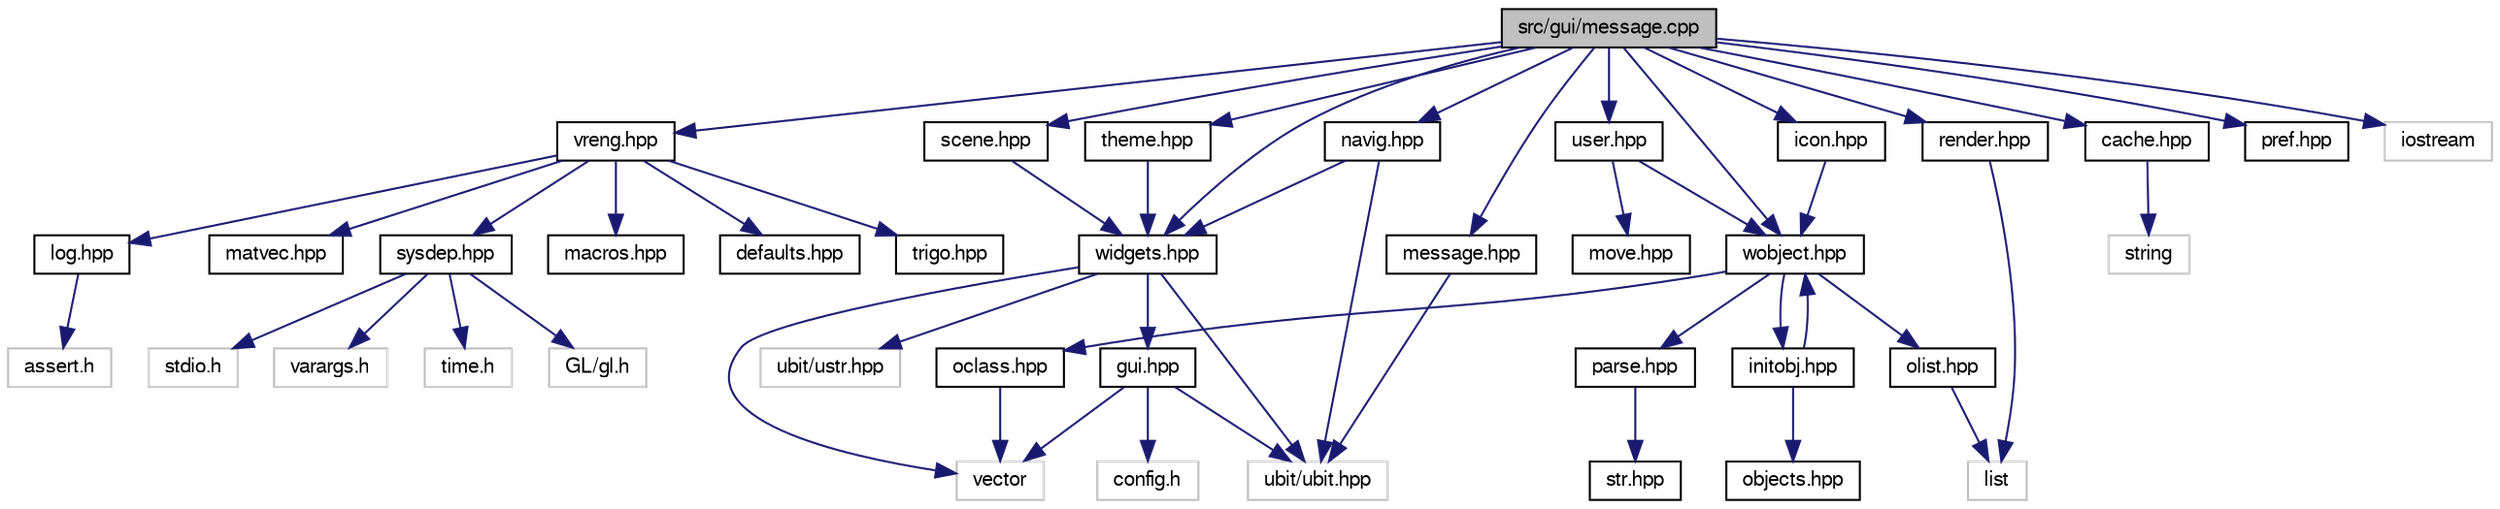 digraph "src/gui/message.cpp"
{
 // LATEX_PDF_SIZE
  bgcolor="transparent";
  edge [fontname="FreeSans",fontsize="10",labelfontname="FreeSans",labelfontsize="10"];
  node [fontname="FreeSans",fontsize="10",shape=record];
  Node1 [label="src/gui/message.cpp",height=0.2,width=0.4,color="black", fillcolor="grey75", style="filled", fontcolor="black",tooltip=" "];
  Node1 -> Node2 [color="midnightblue",fontsize="10",style="solid",fontname="FreeSans"];
  Node2 [label="vreng.hpp",height=0.2,width=0.4,color="black",URL="$a00143.html",tooltip=" "];
  Node2 -> Node3 [color="midnightblue",fontsize="10",style="solid",fontname="FreeSans"];
  Node3 [label="sysdep.hpp",height=0.2,width=0.4,color="black",URL="$a00182.html",tooltip=" "];
  Node3 -> Node4 [color="midnightblue",fontsize="10",style="solid",fontname="FreeSans"];
  Node4 [label="stdio.h",height=0.2,width=0.4,color="grey75",tooltip=" "];
  Node3 -> Node5 [color="midnightblue",fontsize="10",style="solid",fontname="FreeSans"];
  Node5 [label="varargs.h",height=0.2,width=0.4,color="grey75",tooltip=" "];
  Node3 -> Node6 [color="midnightblue",fontsize="10",style="solid",fontname="FreeSans"];
  Node6 [label="time.h",height=0.2,width=0.4,color="grey75",tooltip=" "];
  Node3 -> Node7 [color="midnightblue",fontsize="10",style="solid",fontname="FreeSans"];
  Node7 [label="GL/gl.h",height=0.2,width=0.4,color="grey75",tooltip=" "];
  Node2 -> Node8 [color="midnightblue",fontsize="10",style="solid",fontname="FreeSans"];
  Node8 [label="macros.hpp",height=0.2,width=0.4,color="black",URL="$a00047.html",tooltip=" "];
  Node2 -> Node9 [color="midnightblue",fontsize="10",style="solid",fontname="FreeSans"];
  Node9 [label="defaults.hpp",height=0.2,width=0.4,color="black",URL="$a00014.html",tooltip=" "];
  Node2 -> Node10 [color="midnightblue",fontsize="10",style="solid",fontname="FreeSans"];
  Node10 [label="trigo.hpp",height=0.2,width=0.4,color="black",URL="$a00119.html",tooltip=" "];
  Node2 -> Node11 [color="midnightblue",fontsize="10",style="solid",fontname="FreeSans"];
  Node11 [label="log.hpp",height=0.2,width=0.4,color="black",URL="$a00044.html",tooltip=" "];
  Node11 -> Node12 [color="midnightblue",fontsize="10",style="solid",fontname="FreeSans"];
  Node12 [label="assert.h",height=0.2,width=0.4,color="grey75",tooltip=" "];
  Node2 -> Node13 [color="midnightblue",fontsize="10",style="solid",fontname="FreeSans"];
  Node13 [label="matvec.hpp",height=0.2,width=0.4,color="black",URL="$a00053.html",tooltip=" "];
  Node1 -> Node14 [color="midnightblue",fontsize="10",style="solid",fontname="FreeSans"];
  Node14 [label="widgets.hpp",height=0.2,width=0.4,color="black",URL="$a00263.html",tooltip=" "];
  Node14 -> Node15 [color="midnightblue",fontsize="10",style="solid",fontname="FreeSans"];
  Node15 [label="vector",height=0.2,width=0.4,color="grey75",tooltip=" "];
  Node14 -> Node16 [color="midnightblue",fontsize="10",style="solid",fontname="FreeSans"];
  Node16 [label="ubit/ubit.hpp",height=0.2,width=0.4,color="grey75",tooltip=" "];
  Node14 -> Node17 [color="midnightblue",fontsize="10",style="solid",fontname="FreeSans"];
  Node17 [label="gui.hpp",height=0.2,width=0.4,color="black",URL="$a00209.html",tooltip=" "];
  Node17 -> Node18 [color="midnightblue",fontsize="10",style="solid",fontname="FreeSans"];
  Node18 [label="config.h",height=0.2,width=0.4,color="grey75",tooltip=" "];
  Node17 -> Node15 [color="midnightblue",fontsize="10",style="solid",fontname="FreeSans"];
  Node17 -> Node16 [color="midnightblue",fontsize="10",style="solid",fontname="FreeSans"];
  Node14 -> Node19 [color="midnightblue",fontsize="10",style="solid",fontname="FreeSans"];
  Node19 [label="ubit/ustr.hpp",height=0.2,width=0.4,color="grey75",tooltip=" "];
  Node1 -> Node20 [color="midnightblue",fontsize="10",style="solid",fontname="FreeSans"];
  Node20 [label="scene.hpp",height=0.2,width=0.4,color="black",URL="$a00083.html",tooltip=" "];
  Node20 -> Node14 [color="midnightblue",fontsize="10",style="solid",fontname="FreeSans"];
  Node1 -> Node21 [color="midnightblue",fontsize="10",style="solid",fontname="FreeSans"];
  Node21 [label="navig.hpp",height=0.2,width=0.4,color="black",URL="$a00233.html",tooltip=" "];
  Node21 -> Node16 [color="midnightblue",fontsize="10",style="solid",fontname="FreeSans"];
  Node21 -> Node14 [color="midnightblue",fontsize="10",style="solid",fontname="FreeSans"];
  Node1 -> Node22 [color="midnightblue",fontsize="10",style="solid",fontname="FreeSans"];
  Node22 [label="theme.hpp",height=0.2,width=0.4,color="black",URL="$a00257.html",tooltip=" "];
  Node22 -> Node14 [color="midnightblue",fontsize="10",style="solid",fontname="FreeSans"];
  Node1 -> Node23 [color="midnightblue",fontsize="10",style="solid",fontname="FreeSans"];
  Node23 [label="message.hpp",height=0.2,width=0.4,color="black",URL="$a00221.html",tooltip=" "];
  Node23 -> Node16 [color="midnightblue",fontsize="10",style="solid",fontname="FreeSans"];
  Node1 -> Node24 [color="midnightblue",fontsize="10",style="solid",fontname="FreeSans"];
  Node24 [label="wobject.hpp",height=0.2,width=0.4,color="black",URL="$a00866.html",tooltip=" "];
  Node24 -> Node25 [color="midnightblue",fontsize="10",style="solid",fontname="FreeSans"];
  Node25 [label="oclass.hpp",height=0.2,width=0.4,color="black",URL="$a00626.html",tooltip=" "];
  Node25 -> Node15 [color="midnightblue",fontsize="10",style="solid",fontname="FreeSans"];
  Node24 -> Node26 [color="midnightblue",fontsize="10",style="solid",fontname="FreeSans"];
  Node26 [label="olist.hpp",height=0.2,width=0.4,color="black",URL="$a00632.html",tooltip=" "];
  Node26 -> Node27 [color="midnightblue",fontsize="10",style="solid",fontname="FreeSans"];
  Node27 [label="list",height=0.2,width=0.4,color="grey75",tooltip=" "];
  Node24 -> Node28 [color="midnightblue",fontsize="10",style="solid",fontname="FreeSans"];
  Node28 [label="parse.hpp",height=0.2,width=0.4,color="black",URL="$a00638.html",tooltip=" "];
  Node28 -> Node29 [color="midnightblue",fontsize="10",style="solid",fontname="FreeSans"];
  Node29 [label="str.hpp",height=0.2,width=0.4,color="black",URL="$a00179.html",tooltip=" "];
  Node24 -> Node30 [color="midnightblue",fontsize="10",style="solid",fontname="FreeSans"];
  Node30 [label="initobj.hpp",height=0.2,width=0.4,color="black",URL="$a00554.html",tooltip=" "];
  Node30 -> Node31 [color="midnightblue",fontsize="10",style="solid",fontname="FreeSans"];
  Node31 [label="objects.hpp",height=0.2,width=0.4,color="black",URL="$a00620.html",tooltip=" "];
  Node30 -> Node24 [color="midnightblue",fontsize="10",style="solid",fontname="FreeSans"];
  Node1 -> Node32 [color="midnightblue",fontsize="10",style="solid",fontname="FreeSans"];
  Node32 [label="user.hpp",height=0.2,width=0.4,color="black",URL="$a00788.html",tooltip=" "];
  Node32 -> Node24 [color="midnightblue",fontsize="10",style="solid",fontname="FreeSans"];
  Node32 -> Node33 [color="midnightblue",fontsize="10",style="solid",fontname="FreeSans"];
  Node33 [label="move.hpp",height=0.2,width=0.4,color="black",URL="$a00596.html",tooltip=" "];
  Node1 -> Node34 [color="midnightblue",fontsize="10",style="solid",fontname="FreeSans"];
  Node34 [label="render.hpp",height=0.2,width=0.4,color="black",URL="$a00992.html",tooltip=" "];
  Node34 -> Node27 [color="midnightblue",fontsize="10",style="solid",fontname="FreeSans"];
  Node1 -> Node35 [color="midnightblue",fontsize="10",style="solid",fontname="FreeSans"];
  Node35 [label="cache.hpp",height=0.2,width=0.4,color="black",URL="$a00005.html",tooltip=" "];
  Node35 -> Node36 [color="midnightblue",fontsize="10",style="solid",fontname="FreeSans"];
  Node36 [label="string",height=0.2,width=0.4,color="grey75",tooltip=" "];
  Node1 -> Node37 [color="midnightblue",fontsize="10",style="solid",fontname="FreeSans"];
  Node37 [label="pref.hpp",height=0.2,width=0.4,color="black",URL="$a00065.html",tooltip=" "];
  Node1 -> Node38 [color="midnightblue",fontsize="10",style="solid",fontname="FreeSans"];
  Node38 [label="icon.hpp",height=0.2,width=0.4,color="black",URL="$a00548.html",tooltip=" "];
  Node38 -> Node24 [color="midnightblue",fontsize="10",style="solid",fontname="FreeSans"];
  Node1 -> Node39 [color="midnightblue",fontsize="10",style="solid",fontname="FreeSans"];
  Node39 [label="iostream",height=0.2,width=0.4,color="grey75",tooltip=" "];
}
